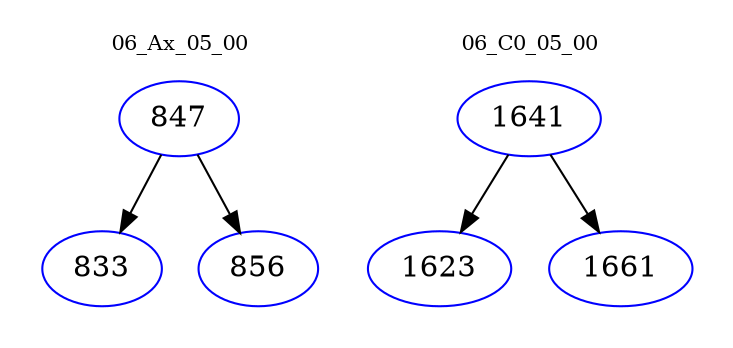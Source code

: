 digraph{
subgraph cluster_0 {
color = white
label = "06_Ax_05_00";
fontsize=10;
T0_847 [label="847", color="blue"]
T0_847 -> T0_833 [color="black"]
T0_833 [label="833", color="blue"]
T0_847 -> T0_856 [color="black"]
T0_856 [label="856", color="blue"]
}
subgraph cluster_1 {
color = white
label = "06_C0_05_00";
fontsize=10;
T1_1641 [label="1641", color="blue"]
T1_1641 -> T1_1623 [color="black"]
T1_1623 [label="1623", color="blue"]
T1_1641 -> T1_1661 [color="black"]
T1_1661 [label="1661", color="blue"]
}
}
